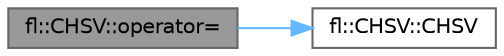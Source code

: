 digraph "fl::CHSV::operator="
{
 // INTERACTIVE_SVG=YES
 // LATEX_PDF_SIZE
  bgcolor="transparent";
  edge [fontname=Helvetica,fontsize=10,labelfontname=Helvetica,labelfontsize=10];
  node [fontname=Helvetica,fontsize=10,shape=box,height=0.2,width=0.4];
  rankdir="LR";
  Node1 [id="Node000001",label="fl::CHSV::operator=",height=0.2,width=0.4,color="gray40", fillcolor="grey60", style="filled", fontcolor="black",tooltip="Allow copy construction."];
  Node1 -> Node2 [id="edge1_Node000001_Node000002",color="steelblue1",style="solid",tooltip=" "];
  Node2 [id="Node000002",label="fl::CHSV::CHSV",height=0.2,width=0.4,color="grey40", fillcolor="white", style="filled",URL="$db/ddc/structfl_1_1_c_h_s_v_aacfa94089105b18518f37465d8557b9e.html#aacfa94089105b18518f37465d8557b9e",tooltip="Default constructor."];
}

